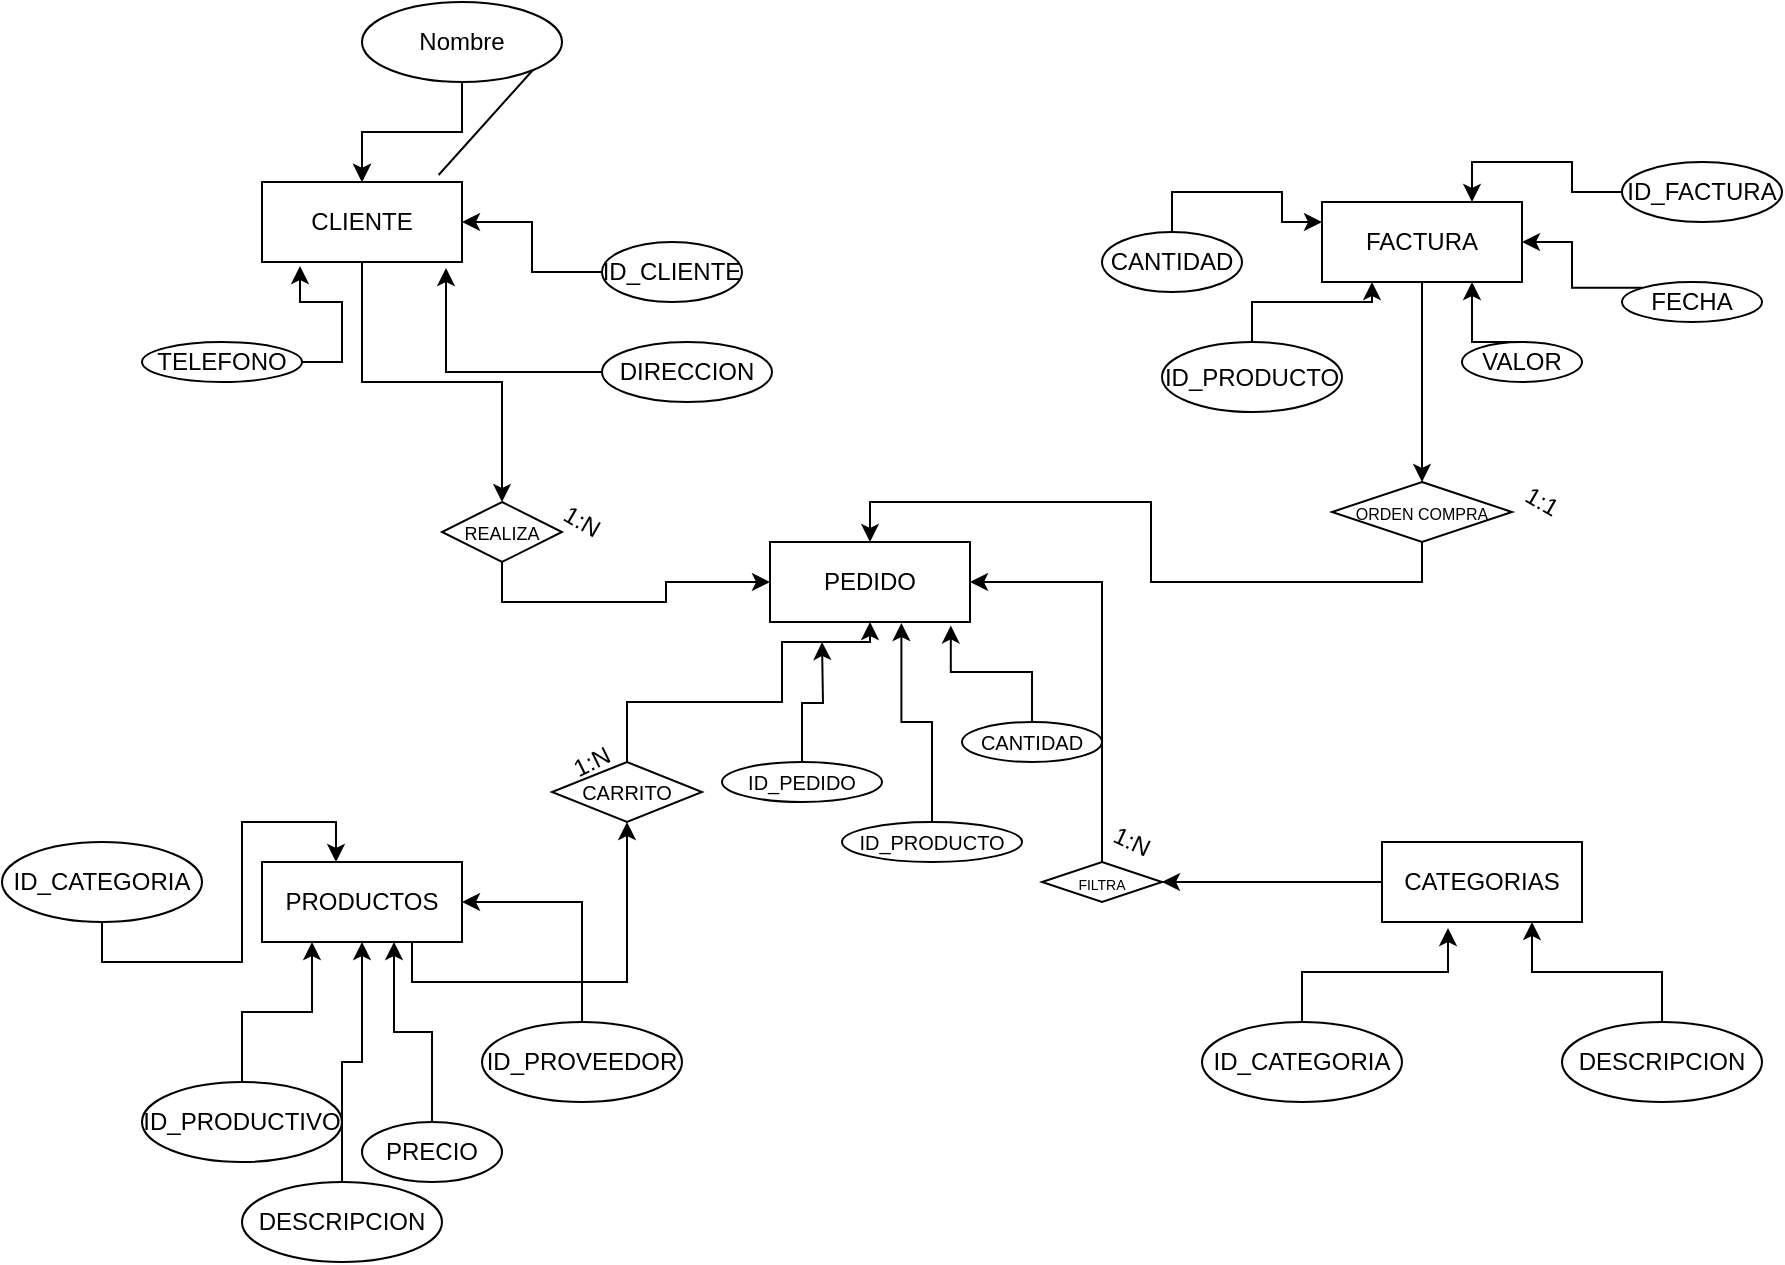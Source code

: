 <mxfile version="24.4.4" type="onedrive">
  <diagram name="Página-1" id="zzYT1BB2_p786FbyGdtU">
    <mxGraphModel grid="1" page="1" gridSize="10" guides="1" tooltips="1" connect="1" arrows="1" fold="1" pageScale="1" pageWidth="827" pageHeight="1169" math="0" shadow="0">
      <root>
        <mxCell id="0" />
        <mxCell id="1" parent="0" />
        <mxCell id="xKOvJ4PTIkKJvOs1kT6k-1" value="&lt;div&gt;PEDIDO&lt;/div&gt;" style="whiteSpace=wrap;html=1;align=center;" vertex="1" parent="1">
          <mxGeometry x="314" y="200" width="100" height="40" as="geometry" />
        </mxCell>
        <mxCell id="xKOvJ4PTIkKJvOs1kT6k-12" style="edgeStyle=orthogonalEdgeStyle;rounded=0;orthogonalLoop=1;jettySize=auto;html=1;exitX=0.75;exitY=1;exitDx=0;exitDy=0;entryX=0.5;entryY=1;entryDx=0;entryDy=0;" edge="1" parent="1" source="xKOvJ4PTIkKJvOs1kT6k-2" target="xKOvJ4PTIkKJvOs1kT6k-8">
          <mxGeometry relative="1" as="geometry" />
        </mxCell>
        <mxCell id="xKOvJ4PTIkKJvOs1kT6k-2" value="PRODUCTOS" style="whiteSpace=wrap;html=1;align=center;" vertex="1" parent="1">
          <mxGeometry x="60" y="360" width="100" height="40" as="geometry" />
        </mxCell>
        <mxCell id="xKOvJ4PTIkKJvOs1kT6k-17" style="edgeStyle=orthogonalEdgeStyle;rounded=0;orthogonalLoop=1;jettySize=auto;html=1;exitX=0.5;exitY=1;exitDx=0;exitDy=0;entryX=0.5;entryY=0;entryDx=0;entryDy=0;" edge="1" parent="1" source="xKOvJ4PTIkKJvOs1kT6k-3" target="xKOvJ4PTIkKJvOs1kT6k-7">
          <mxGeometry relative="1" as="geometry" />
        </mxCell>
        <mxCell id="xKOvJ4PTIkKJvOs1kT6k-3" value="CLIENTE" style="whiteSpace=wrap;html=1;align=center;" vertex="1" parent="1">
          <mxGeometry x="60" y="20" width="100" height="40" as="geometry" />
        </mxCell>
        <mxCell id="xKOvJ4PTIkKJvOs1kT6k-22" style="edgeStyle=orthogonalEdgeStyle;rounded=0;orthogonalLoop=1;jettySize=auto;html=1;exitX=0;exitY=0.5;exitDx=0;exitDy=0;entryX=1;entryY=0.5;entryDx=0;entryDy=0;" edge="1" parent="1" source="xKOvJ4PTIkKJvOs1kT6k-4" target="xKOvJ4PTIkKJvOs1kT6k-10">
          <mxGeometry relative="1" as="geometry" />
        </mxCell>
        <mxCell id="xKOvJ4PTIkKJvOs1kT6k-4" value="CATEGORIAS" style="whiteSpace=wrap;html=1;align=center;" vertex="1" parent="1">
          <mxGeometry x="620" y="350" width="100" height="40" as="geometry" />
        </mxCell>
        <mxCell id="xKOvJ4PTIkKJvOs1kT6k-20" style="edgeStyle=orthogonalEdgeStyle;rounded=0;orthogonalLoop=1;jettySize=auto;html=1;exitX=0.5;exitY=1;exitDx=0;exitDy=0;entryX=0.5;entryY=0;entryDx=0;entryDy=0;" edge="1" parent="1" source="xKOvJ4PTIkKJvOs1kT6k-5" target="xKOvJ4PTIkKJvOs1kT6k-9">
          <mxGeometry relative="1" as="geometry" />
        </mxCell>
        <mxCell id="xKOvJ4PTIkKJvOs1kT6k-5" value="FACTURA" style="whiteSpace=wrap;html=1;align=center;" vertex="1" parent="1">
          <mxGeometry x="590" y="30" width="100" height="40" as="geometry" />
        </mxCell>
        <mxCell id="xKOvJ4PTIkKJvOs1kT6k-16" style="edgeStyle=orthogonalEdgeStyle;rounded=0;orthogonalLoop=1;jettySize=auto;html=1;exitX=0.5;exitY=1;exitDx=0;exitDy=0;entryX=0;entryY=0.5;entryDx=0;entryDy=0;" edge="1" parent="1" source="xKOvJ4PTIkKJvOs1kT6k-7" target="xKOvJ4PTIkKJvOs1kT6k-1">
          <mxGeometry relative="1" as="geometry" />
        </mxCell>
        <mxCell id="xKOvJ4PTIkKJvOs1kT6k-7" value="&lt;font style=&quot;font-size: 9px;&quot;&gt;REALIZA&lt;/font&gt;" style="shape=rhombus;perimeter=rhombusPerimeter;whiteSpace=wrap;html=1;align=center;" vertex="1" parent="1">
          <mxGeometry x="150" y="180" width="60" height="30" as="geometry" />
        </mxCell>
        <mxCell id="xKOvJ4PTIkKJvOs1kT6k-13" style="edgeStyle=orthogonalEdgeStyle;rounded=0;orthogonalLoop=1;jettySize=auto;html=1;exitX=0.5;exitY=0;exitDx=0;exitDy=0;entryX=0.5;entryY=1;entryDx=0;entryDy=0;" edge="1" parent="1" source="xKOvJ4PTIkKJvOs1kT6k-8" target="xKOvJ4PTIkKJvOs1kT6k-1">
          <mxGeometry relative="1" as="geometry">
            <Array as="points">
              <mxPoint x="243" y="280" />
              <mxPoint x="320" y="280" />
              <mxPoint x="320" y="250" />
            </Array>
          </mxGeometry>
        </mxCell>
        <mxCell id="xKOvJ4PTIkKJvOs1kT6k-8" value="&lt;font style=&quot;font-size: 10px;&quot;&gt;CARRITO&lt;/font&gt;" style="shape=rhombus;perimeter=rhombusPerimeter;whiteSpace=wrap;html=1;align=center;" vertex="1" parent="1">
          <mxGeometry x="205" y="310" width="75" height="30" as="geometry" />
        </mxCell>
        <mxCell id="xKOvJ4PTIkKJvOs1kT6k-19" style="edgeStyle=orthogonalEdgeStyle;rounded=0;orthogonalLoop=1;jettySize=auto;html=1;exitX=0.5;exitY=1;exitDx=0;exitDy=0;entryX=0.5;entryY=0;entryDx=0;entryDy=0;" edge="1" parent="1" source="xKOvJ4PTIkKJvOs1kT6k-9" target="xKOvJ4PTIkKJvOs1kT6k-1">
          <mxGeometry relative="1" as="geometry" />
        </mxCell>
        <mxCell id="xKOvJ4PTIkKJvOs1kT6k-9" value="&lt;font style=&quot;font-size: 8px;&quot;&gt;ORDEN COMPRA&lt;/font&gt;" style="shape=rhombus;perimeter=rhombusPerimeter;whiteSpace=wrap;html=1;align=center;" vertex="1" parent="1">
          <mxGeometry x="595" y="170" width="90" height="30" as="geometry" />
        </mxCell>
        <mxCell id="xKOvJ4PTIkKJvOs1kT6k-21" style="edgeStyle=orthogonalEdgeStyle;rounded=0;orthogonalLoop=1;jettySize=auto;html=1;exitX=0.5;exitY=0;exitDx=0;exitDy=0;entryX=1;entryY=0.5;entryDx=0;entryDy=0;" edge="1" parent="1" source="xKOvJ4PTIkKJvOs1kT6k-10" target="xKOvJ4PTIkKJvOs1kT6k-1">
          <mxGeometry relative="1" as="geometry" />
        </mxCell>
        <mxCell id="xKOvJ4PTIkKJvOs1kT6k-10" value="&lt;font style=&quot;font-size: 7px;&quot;&gt;FILTRA&lt;/font&gt;" style="shape=rhombus;perimeter=rhombusPerimeter;whiteSpace=wrap;html=1;align=center;" vertex="1" parent="1">
          <mxGeometry x="450" y="360" width="60" height="20" as="geometry" />
        </mxCell>
        <mxCell id="xKOvJ4PTIkKJvOs1kT6k-11" style="edgeStyle=orthogonalEdgeStyle;rounded=0;orthogonalLoop=1;jettySize=auto;html=1;exitX=0.5;exitY=1;exitDx=0;exitDy=0;" edge="1" parent="1" source="xKOvJ4PTIkKJvOs1kT6k-7" target="xKOvJ4PTIkKJvOs1kT6k-7">
          <mxGeometry relative="1" as="geometry" />
        </mxCell>
        <mxCell id="xKOvJ4PTIkKJvOs1kT6k-14" style="edgeStyle=orthogonalEdgeStyle;rounded=0;orthogonalLoop=1;jettySize=auto;html=1;exitX=0.5;exitY=1;exitDx=0;exitDy=0;" edge="1" parent="1" source="xKOvJ4PTIkKJvOs1kT6k-7" target="xKOvJ4PTIkKJvOs1kT6k-7">
          <mxGeometry relative="1" as="geometry" />
        </mxCell>
        <mxCell id="xKOvJ4PTIkKJvOs1kT6k-23" value="&lt;div&gt;DIRECCION&lt;/div&gt;" style="ellipse;whiteSpace=wrap;html=1;align=center;" vertex="1" parent="1">
          <mxGeometry x="230" y="100" width="85" height="30" as="geometry" />
        </mxCell>
        <mxCell id="xKOvJ4PTIkKJvOs1kT6k-33" style="edgeStyle=orthogonalEdgeStyle;rounded=0;orthogonalLoop=1;jettySize=auto;html=1;exitX=0;exitY=0.5;exitDx=0;exitDy=0;entryX=1;entryY=0.5;entryDx=0;entryDy=0;" edge="1" parent="1" source="xKOvJ4PTIkKJvOs1kT6k-25" target="xKOvJ4PTIkKJvOs1kT6k-3">
          <mxGeometry relative="1" as="geometry" />
        </mxCell>
        <mxCell id="xKOvJ4PTIkKJvOs1kT6k-25" value="ID_CLIENTE" style="ellipse;whiteSpace=wrap;html=1;align=center;" vertex="1" parent="1">
          <mxGeometry x="230" y="50" width="70" height="30" as="geometry" />
        </mxCell>
        <mxCell id="xKOvJ4PTIkKJvOs1kT6k-28" value="TELEFONO" style="ellipse;whiteSpace=wrap;html=1;align=center;" vertex="1" parent="1">
          <mxGeometry y="100" width="80" height="20" as="geometry" />
        </mxCell>
        <mxCell id="xKOvJ4PTIkKJvOs1kT6k-34" style="edgeStyle=orthogonalEdgeStyle;rounded=0;orthogonalLoop=1;jettySize=auto;html=1;exitX=0;exitY=0.5;exitDx=0;exitDy=0;entryX=0.92;entryY=1.075;entryDx=0;entryDy=0;entryPerimeter=0;" edge="1" parent="1" source="xKOvJ4PTIkKJvOs1kT6k-23" target="xKOvJ4PTIkKJvOs1kT6k-3">
          <mxGeometry relative="1" as="geometry" />
        </mxCell>
        <mxCell id="xKOvJ4PTIkKJvOs1kT6k-35" style="edgeStyle=orthogonalEdgeStyle;rounded=0;orthogonalLoop=1;jettySize=auto;html=1;exitX=1;exitY=0.5;exitDx=0;exitDy=0;entryX=0.19;entryY=1.05;entryDx=0;entryDy=0;entryPerimeter=0;" edge="1" parent="1" source="xKOvJ4PTIkKJvOs1kT6k-28" target="xKOvJ4PTIkKJvOs1kT6k-3">
          <mxGeometry relative="1" as="geometry" />
        </mxCell>
        <mxCell id="xKOvJ4PTIkKJvOs1kT6k-40" style="edgeStyle=orthogonalEdgeStyle;rounded=0;orthogonalLoop=1;jettySize=auto;html=1;exitX=0.5;exitY=0;exitDx=0;exitDy=0;entryX=0.25;entryY=1;entryDx=0;entryDy=0;" edge="1" parent="1" source="xKOvJ4PTIkKJvOs1kT6k-36" target="xKOvJ4PTIkKJvOs1kT6k-2">
          <mxGeometry relative="1" as="geometry" />
        </mxCell>
        <mxCell id="xKOvJ4PTIkKJvOs1kT6k-36" value="ID_PRODUCTIVO" style="ellipse;whiteSpace=wrap;html=1;align=center;" vertex="1" parent="1">
          <mxGeometry y="470" width="100" height="40" as="geometry" />
        </mxCell>
        <mxCell id="xKOvJ4PTIkKJvOs1kT6k-37" value="PRECIO" style="ellipse;whiteSpace=wrap;html=1;align=center;" vertex="1" parent="1">
          <mxGeometry x="110" y="490" width="70" height="30" as="geometry" />
        </mxCell>
        <mxCell id="xKOvJ4PTIkKJvOs1kT6k-41" style="edgeStyle=orthogonalEdgeStyle;rounded=0;orthogonalLoop=1;jettySize=auto;html=1;exitX=0.5;exitY=0;exitDx=0;exitDy=0;" edge="1" parent="1" source="xKOvJ4PTIkKJvOs1kT6k-38" target="xKOvJ4PTIkKJvOs1kT6k-2">
          <mxGeometry relative="1" as="geometry" />
        </mxCell>
        <mxCell id="xKOvJ4PTIkKJvOs1kT6k-38" value="DESCRIPCION" style="ellipse;whiteSpace=wrap;html=1;align=center;" vertex="1" parent="1">
          <mxGeometry x="50" y="520" width="100" height="40" as="geometry" />
        </mxCell>
        <mxCell id="xKOvJ4PTIkKJvOs1kT6k-39" style="edgeStyle=orthogonalEdgeStyle;rounded=0;orthogonalLoop=1;jettySize=auto;html=1;exitX=0.5;exitY=1;exitDx=0;exitDy=0;" edge="1" parent="1" source="xKOvJ4PTIkKJvOs1kT6k-36" target="xKOvJ4PTIkKJvOs1kT6k-36">
          <mxGeometry relative="1" as="geometry" />
        </mxCell>
        <mxCell id="xKOvJ4PTIkKJvOs1kT6k-42" style="edgeStyle=orthogonalEdgeStyle;rounded=0;orthogonalLoop=1;jettySize=auto;html=1;exitX=0.5;exitY=0;exitDx=0;exitDy=0;entryX=0.66;entryY=1;entryDx=0;entryDy=0;entryPerimeter=0;" edge="1" parent="1" source="xKOvJ4PTIkKJvOs1kT6k-37" target="xKOvJ4PTIkKJvOs1kT6k-2">
          <mxGeometry relative="1" as="geometry" />
        </mxCell>
        <mxCell id="xKOvJ4PTIkKJvOs1kT6k-43" value="ID_CATEGORIA" style="ellipse;whiteSpace=wrap;html=1;align=center;" vertex="1" parent="1">
          <mxGeometry x="-70" y="350" width="100" height="40" as="geometry" />
        </mxCell>
        <mxCell id="xKOvJ4PTIkKJvOs1kT6k-45" style="edgeStyle=orthogonalEdgeStyle;rounded=0;orthogonalLoop=1;jettySize=auto;html=1;exitX=0.5;exitY=0;exitDx=0;exitDy=0;entryX=1;entryY=0.5;entryDx=0;entryDy=0;" edge="1" parent="1" source="xKOvJ4PTIkKJvOs1kT6k-44" target="xKOvJ4PTIkKJvOs1kT6k-2">
          <mxGeometry relative="1" as="geometry" />
        </mxCell>
        <mxCell id="xKOvJ4PTIkKJvOs1kT6k-44" value="ID_PROVEEDOR" style="ellipse;whiteSpace=wrap;html=1;align=center;" vertex="1" parent="1">
          <mxGeometry x="170" y="440" width="100" height="40" as="geometry" />
        </mxCell>
        <mxCell id="xKOvJ4PTIkKJvOs1kT6k-46" style="edgeStyle=orthogonalEdgeStyle;rounded=0;orthogonalLoop=1;jettySize=auto;html=1;exitX=0.5;exitY=1;exitDx=0;exitDy=0;entryX=0.37;entryY=0;entryDx=0;entryDy=0;entryPerimeter=0;" edge="1" parent="1" source="xKOvJ4PTIkKJvOs1kT6k-43" target="xKOvJ4PTIkKJvOs1kT6k-2">
          <mxGeometry relative="1" as="geometry" />
        </mxCell>
        <mxCell id="xKOvJ4PTIkKJvOs1kT6k-49" style="edgeStyle=orthogonalEdgeStyle;rounded=0;orthogonalLoop=1;jettySize=auto;html=1;exitX=0.5;exitY=0;exitDx=0;exitDy=0;entryX=0.75;entryY=1;entryDx=0;entryDy=0;" edge="1" parent="1" source="xKOvJ4PTIkKJvOs1kT6k-47" target="xKOvJ4PTIkKJvOs1kT6k-4">
          <mxGeometry relative="1" as="geometry" />
        </mxCell>
        <mxCell id="xKOvJ4PTIkKJvOs1kT6k-47" value="DESCRIPCION" style="ellipse;whiteSpace=wrap;html=1;align=center;" vertex="1" parent="1">
          <mxGeometry x="710" y="440" width="100" height="40" as="geometry" />
        </mxCell>
        <mxCell id="xKOvJ4PTIkKJvOs1kT6k-48" value="ID_CATEGORIA" style="ellipse;whiteSpace=wrap;html=1;align=center;" vertex="1" parent="1">
          <mxGeometry x="530" y="440" width="100" height="40" as="geometry" />
        </mxCell>
        <mxCell id="xKOvJ4PTIkKJvOs1kT6k-50" style="edgeStyle=orthogonalEdgeStyle;rounded=0;orthogonalLoop=1;jettySize=auto;html=1;exitX=0.5;exitY=0;exitDx=0;exitDy=0;entryX=0.33;entryY=1.075;entryDx=0;entryDy=0;entryPerimeter=0;" edge="1" parent="1" source="xKOvJ4PTIkKJvOs1kT6k-48" target="xKOvJ4PTIkKJvOs1kT6k-4">
          <mxGeometry relative="1" as="geometry" />
        </mxCell>
        <mxCell id="xKOvJ4PTIkKJvOs1kT6k-54" style="edgeStyle=orthogonalEdgeStyle;rounded=0;orthogonalLoop=1;jettySize=auto;html=1;exitX=0;exitY=0.5;exitDx=0;exitDy=0;entryX=0.75;entryY=0;entryDx=0;entryDy=0;" edge="1" parent="1" source="xKOvJ4PTIkKJvOs1kT6k-51" target="xKOvJ4PTIkKJvOs1kT6k-5">
          <mxGeometry relative="1" as="geometry" />
        </mxCell>
        <mxCell id="xKOvJ4PTIkKJvOs1kT6k-51" value="ID_FACTURA" style="ellipse;whiteSpace=wrap;html=1;align=center;" vertex="1" parent="1">
          <mxGeometry x="740" y="10" width="80" height="30" as="geometry" />
        </mxCell>
        <mxCell id="xKOvJ4PTIkKJvOs1kT6k-55" style="edgeStyle=orthogonalEdgeStyle;rounded=0;orthogonalLoop=1;jettySize=auto;html=1;exitX=0;exitY=0;exitDx=0;exitDy=0;entryX=1;entryY=0.5;entryDx=0;entryDy=0;" edge="1" parent="1" source="xKOvJ4PTIkKJvOs1kT6k-52" target="xKOvJ4PTIkKJvOs1kT6k-5">
          <mxGeometry relative="1" as="geometry" />
        </mxCell>
        <mxCell id="xKOvJ4PTIkKJvOs1kT6k-52" value="FECHA" style="ellipse;whiteSpace=wrap;html=1;align=center;" vertex="1" parent="1">
          <mxGeometry x="740" y="70" width="70" height="20" as="geometry" />
        </mxCell>
        <mxCell id="xKOvJ4PTIkKJvOs1kT6k-56" style="edgeStyle=orthogonalEdgeStyle;rounded=0;orthogonalLoop=1;jettySize=auto;html=1;exitX=0.5;exitY=0;exitDx=0;exitDy=0;entryX=0.75;entryY=1;entryDx=0;entryDy=0;" edge="1" parent="1" source="xKOvJ4PTIkKJvOs1kT6k-53" target="xKOvJ4PTIkKJvOs1kT6k-5">
          <mxGeometry relative="1" as="geometry" />
        </mxCell>
        <mxCell id="xKOvJ4PTIkKJvOs1kT6k-53" value="VALOR" style="ellipse;whiteSpace=wrap;html=1;align=center;" vertex="1" parent="1">
          <mxGeometry x="660" y="100" width="60" height="20" as="geometry" />
        </mxCell>
        <mxCell id="xKOvJ4PTIkKJvOs1kT6k-61" style="edgeStyle=orthogonalEdgeStyle;rounded=0;orthogonalLoop=1;jettySize=auto;html=1;exitX=0.5;exitY=0;exitDx=0;exitDy=0;entryX=0.25;entryY=1;entryDx=0;entryDy=0;" edge="1" parent="1" source="xKOvJ4PTIkKJvOs1kT6k-57" target="xKOvJ4PTIkKJvOs1kT6k-5">
          <mxGeometry relative="1" as="geometry" />
        </mxCell>
        <mxCell id="xKOvJ4PTIkKJvOs1kT6k-57" value="ID_PRODUCTO" style="ellipse;whiteSpace=wrap;html=1;align=center;" vertex="1" parent="1">
          <mxGeometry x="510" y="100" width="90" height="35" as="geometry" />
        </mxCell>
        <mxCell id="xKOvJ4PTIkKJvOs1kT6k-60" style="edgeStyle=orthogonalEdgeStyle;rounded=0;orthogonalLoop=1;jettySize=auto;html=1;exitX=0.5;exitY=0;exitDx=0;exitDy=0;entryX=0;entryY=0.25;entryDx=0;entryDy=0;" edge="1" parent="1" source="xKOvJ4PTIkKJvOs1kT6k-58" target="xKOvJ4PTIkKJvOs1kT6k-5">
          <mxGeometry relative="1" as="geometry" />
        </mxCell>
        <mxCell id="xKOvJ4PTIkKJvOs1kT6k-58" value="CANTIDAD" style="ellipse;whiteSpace=wrap;html=1;align=center;" vertex="1" parent="1">
          <mxGeometry x="480" y="45" width="70" height="30" as="geometry" />
        </mxCell>
        <mxCell id="xKOvJ4PTIkKJvOs1kT6k-68" style="edgeStyle=orthogonalEdgeStyle;rounded=0;orthogonalLoop=1;jettySize=auto;html=1;exitX=0.5;exitY=0;exitDx=0;exitDy=0;" edge="1" parent="1" source="xKOvJ4PTIkKJvOs1kT6k-62">
          <mxGeometry relative="1" as="geometry">
            <mxPoint x="340" y="250" as="targetPoint" />
          </mxGeometry>
        </mxCell>
        <mxCell id="xKOvJ4PTIkKJvOs1kT6k-62" value="&lt;font style=&quot;font-size: 10px;&quot;&gt;ID_PEDIDO&lt;/font&gt;" style="ellipse;whiteSpace=wrap;html=1;align=center;" vertex="1" parent="1">
          <mxGeometry x="290" y="310" width="80" height="20" as="geometry" />
        </mxCell>
        <mxCell id="xKOvJ4PTIkKJvOs1kT6k-64" value="&lt;font style=&quot;font-size: 10px;&quot;&gt;ID_PRODUCTO&lt;/font&gt;" style="ellipse;whiteSpace=wrap;html=1;align=center;" vertex="1" parent="1">
          <mxGeometry x="350" y="340" width="90" height="20" as="geometry" />
        </mxCell>
        <mxCell id="xKOvJ4PTIkKJvOs1kT6k-66" value="&lt;font style=&quot;font-size: 10px;&quot;&gt;CANTIDAD&lt;/font&gt;" style="ellipse;whiteSpace=wrap;html=1;align=center;" vertex="1" parent="1">
          <mxGeometry x="410" y="290" width="70" height="20" as="geometry" />
        </mxCell>
        <mxCell id="xKOvJ4PTIkKJvOs1kT6k-67" style="edgeStyle=orthogonalEdgeStyle;rounded=0;orthogonalLoop=1;jettySize=auto;html=1;exitX=0.5;exitY=0;exitDx=0;exitDy=0;entryX=0.904;entryY=1.043;entryDx=0;entryDy=0;entryPerimeter=0;" edge="1" parent="1" source="xKOvJ4PTIkKJvOs1kT6k-66" target="xKOvJ4PTIkKJvOs1kT6k-1">
          <mxGeometry relative="1" as="geometry" />
        </mxCell>
        <mxCell id="xKOvJ4PTIkKJvOs1kT6k-69" style="edgeStyle=orthogonalEdgeStyle;rounded=0;orthogonalLoop=1;jettySize=auto;html=1;exitX=0.5;exitY=0;exitDx=0;exitDy=0;entryX=0.657;entryY=1.013;entryDx=0;entryDy=0;entryPerimeter=0;" edge="1" parent="1" source="xKOvJ4PTIkKJvOs1kT6k-64" target="xKOvJ4PTIkKJvOs1kT6k-1">
          <mxGeometry relative="1" as="geometry" />
        </mxCell>
        <mxCell id="xKOvJ4PTIkKJvOs1kT6k-70" value="1:N" style="text;html=1;align=center;verticalAlign=middle;whiteSpace=wrap;rounded=0;rotation=30;" vertex="1" parent="1">
          <mxGeometry x="205" y="180" width="30" height="20" as="geometry" />
        </mxCell>
        <mxCell id="xKOvJ4PTIkKJvOs1kT6k-71" value="1:N" style="text;html=1;align=center;verticalAlign=middle;whiteSpace=wrap;rounded=0;rotation=-26;" vertex="1" parent="1">
          <mxGeometry x="210" y="300" width="30" height="20" as="geometry" />
        </mxCell>
        <mxCell id="xKOvJ4PTIkKJvOs1kT6k-72" value="1:N" style="text;html=1;align=center;verticalAlign=middle;whiteSpace=wrap;rounded=0;rotation=25;" vertex="1" parent="1">
          <mxGeometry x="480" y="340" width="30" height="20" as="geometry" />
        </mxCell>
        <mxCell id="xKOvJ4PTIkKJvOs1kT6k-74" value="1:1" style="text;html=1;align=center;verticalAlign=middle;whiteSpace=wrap;rounded=0;rotation=30;" vertex="1" parent="1">
          <mxGeometry x="685" y="170" width="30" height="20" as="geometry" />
        </mxCell>
        <mxCell id="kBq6q4IEvlSYF3eV2m1H-3" style="edgeStyle=orthogonalEdgeStyle;rounded=0;orthogonalLoop=1;jettySize=auto;html=1;exitX=0.5;exitY=1;exitDx=0;exitDy=0;" edge="1" parent="1" source="kBq6q4IEvlSYF3eV2m1H-2" target="xKOvJ4PTIkKJvOs1kT6k-3">
          <mxGeometry relative="1" as="geometry" />
        </mxCell>
        <mxCell id="kBq6q4IEvlSYF3eV2m1H-5" value="" style="edgeStyle=orthogonalEdgeStyle;rounded=0;orthogonalLoop=1;jettySize=auto;html=1;" edge="1" parent="1" source="kBq6q4IEvlSYF3eV2m1H-2" target="xKOvJ4PTIkKJvOs1kT6k-3">
          <mxGeometry relative="1" as="geometry" />
        </mxCell>
        <mxCell id="kBq6q4IEvlSYF3eV2m1H-2" value="&lt;div&gt;Nombre&lt;/div&gt;" style="ellipse;whiteSpace=wrap;html=1;align=center;" vertex="1" parent="1">
          <mxGeometry x="110" y="-70" width="100" height="40" as="geometry" />
        </mxCell>
        <mxCell id="kBq6q4IEvlSYF3eV2m1H-6" value="" style="endArrow=none;html=1;rounded=0;exitX=1;exitY=1;exitDx=0;exitDy=0;entryX=0.883;entryY=-0.087;entryDx=0;entryDy=0;entryPerimeter=0;" edge="1" parent="1" source="kBq6q4IEvlSYF3eV2m1H-2" target="xKOvJ4PTIkKJvOs1kT6k-3">
          <mxGeometry relative="1" as="geometry">
            <mxPoint x="230" as="sourcePoint" />
            <mxPoint x="390" as="targetPoint" />
          </mxGeometry>
        </mxCell>
      </root>
    </mxGraphModel>
  </diagram>
</mxfile>
